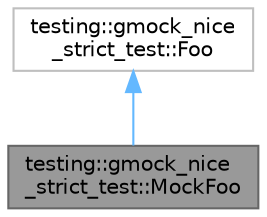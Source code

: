 digraph "testing::gmock_nice_strict_test::MockFoo"
{
 // LATEX_PDF_SIZE
  bgcolor="transparent";
  edge [fontname=Helvetica,fontsize=10,labelfontname=Helvetica,labelfontsize=10];
  node [fontname=Helvetica,fontsize=10,shape=box,height=0.2,width=0.4];
  Node1 [id="Node000001",label="testing::gmock_nice\l_strict_test::MockFoo",height=0.2,width=0.4,color="gray40", fillcolor="grey60", style="filled", fontcolor="black",tooltip=" "];
  Node2 -> Node1 [id="edge1_Node000001_Node000002",dir="back",color="steelblue1",style="solid",tooltip=" "];
  Node2 [id="Node000002",label="testing::gmock_nice\l_strict_test::Foo",height=0.2,width=0.4,color="grey75", fillcolor="white", style="filled",URL="$classtesting_1_1gmock__nice__strict__test_1_1_foo.html",tooltip=" "];
}
